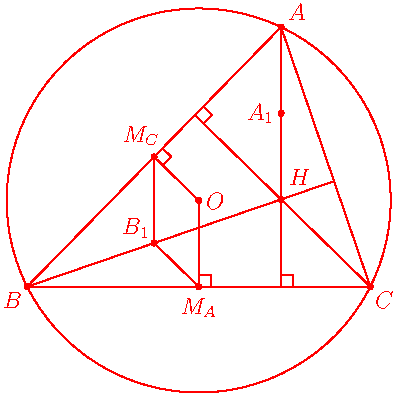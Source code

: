 import geometry;

size(7cm);

pen penColor = red;

triangle t = triangleabc(4.8, 6.35, 6);

point A = t.C;
point B = t.A;
point C = t.B;

circle w = circle(t);

point O = w.C;

point H = orthocentercenter(t);

point A1 = midpoint(segment(A, H));
point B1 = midpoint(segment(B, H));
point Ma = midpoint(segment(B, C));
point Mc = midpoint(segment(B, A));

point Ha = intersectionpoint(line(A, H), line(B, C));
point Hb = intersectionpoint(line(B, H), line(A, C));
point Hc = intersectionpoint(line(C, H), line(B, A));

//draw

draw(t, penColor);
draw(w, penColor);


dot("$O$", O, penColor);
dot("$H$", H, N*2+E*1.5, penColor);

dot("$A_1$", A1, W, penColor);
dot("$B_1$", B1, NW, penColor);

dot(Label("$M_C$"), Mc, N*1.6+W*0.7, fontsize(12) + penColor);
dot(Label("$M_A$"), Ma, S*1.5, fontsize(12) + penColor);



dot("$A$", A, N+E, fontsize(12) + penColor);
dot("$B$", B, SW, fontsize(12) + penColor);
dot("$C$", C, SE, fontsize(12) + penColor);


draw(segment(Ma, O), penColor);
draw(segment(Mc, B1), penColor);
draw(segment(H, A), penColor);


draw(segment(Mc, O), penColor);
draw(segment(B1, Ma), penColor);



draw(segment(B, Hb), penColor);
draw(segment(A, Ha), penColor);
draw(segment(C, Hc), penColor);


markrightangle(O, Ma, C, 6, penColor);
markrightangle(A, Ha, C, 6, penColor);

markrightangle(A, Hc, C, 6, penColor);
markrightangle(A, Mc, O, 6, penColor);


